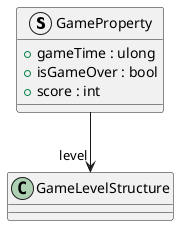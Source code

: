 @startuml
struct GameProperty {
    + gameTime : ulong
    + isGameOver : bool
    + score : int
}
GameProperty --> "level" GameLevelStructure
@enduml
